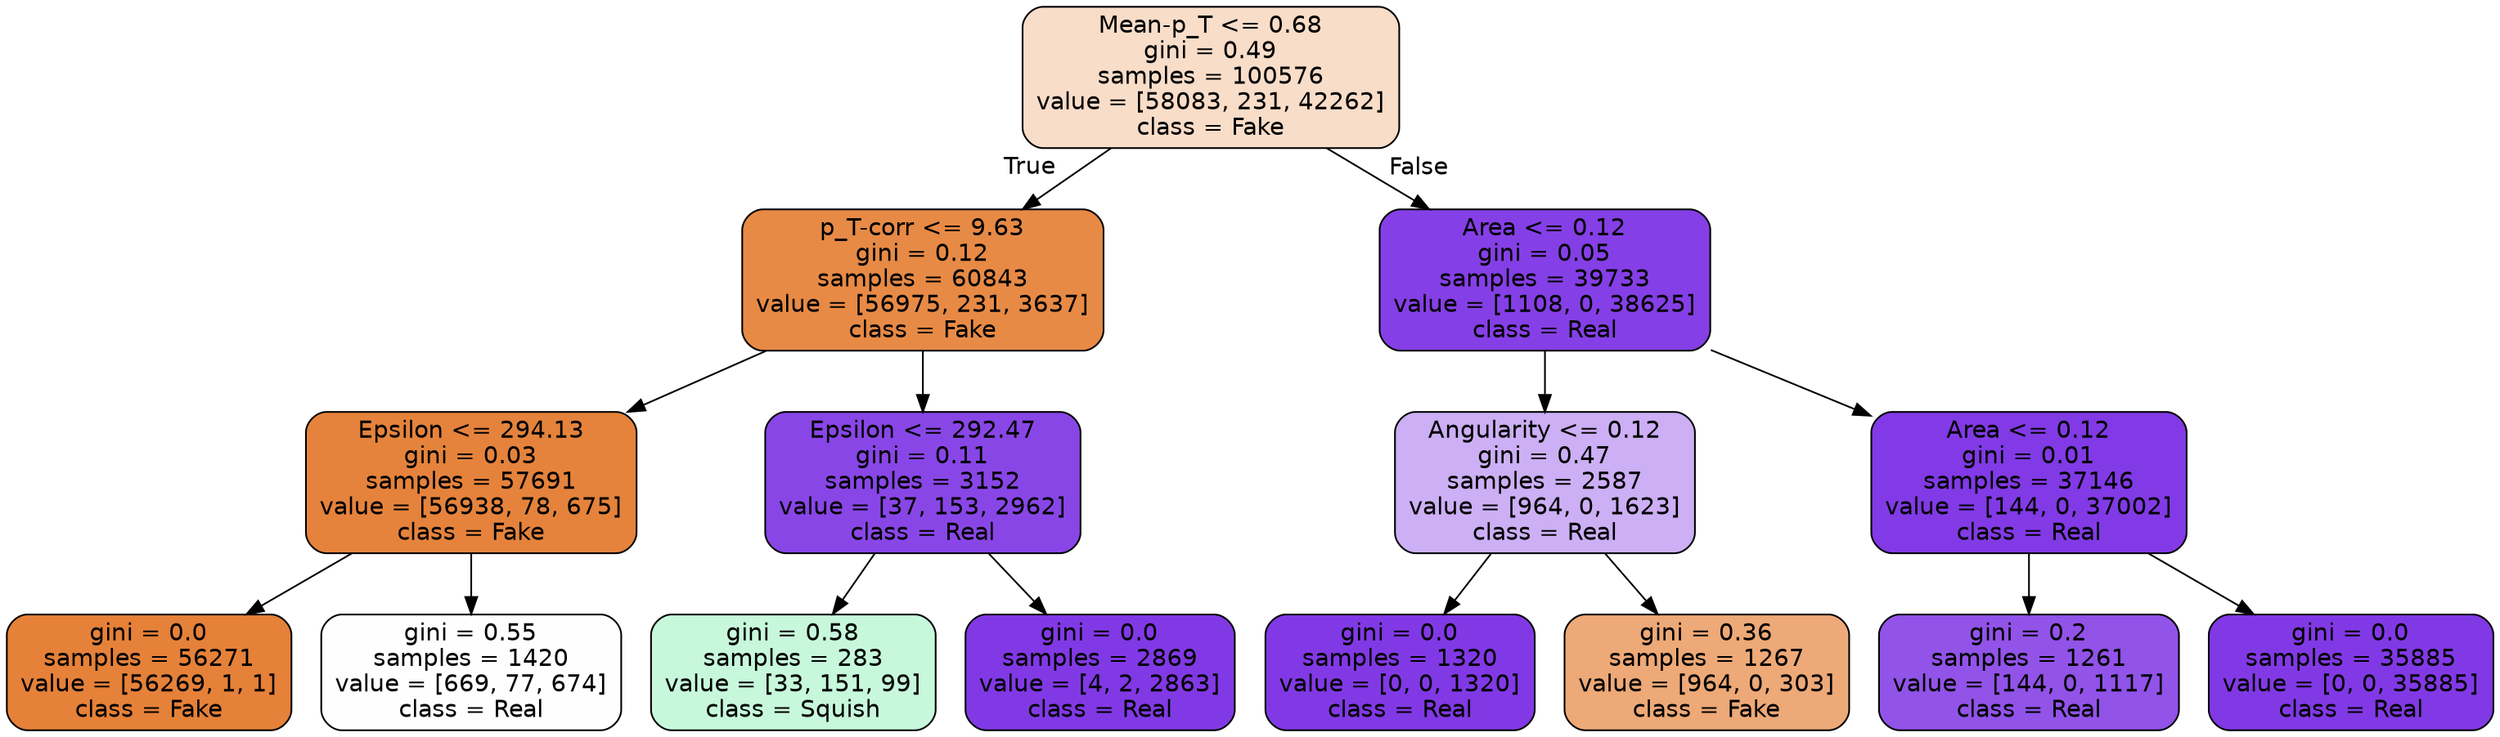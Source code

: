 digraph Tree {
node [shape=box, style="filled, rounded", color="black", fontname=helvetica] ;
edge [fontname=helvetica] ;
0 [label="Mean-p_T <= 0.68\ngini = 0.49\nsamples = 100576\nvalue = [58083, 231, 42262]\nclass = Fake", fillcolor="#f8ddc9"] ;
1 [label="p_T-corr <= 9.63\ngini = 0.12\nsamples = 60843\nvalue = [56975, 231, 3637]\nclass = Fake", fillcolor="#e78a46"] ;
0 -> 1 [labeldistance=2.5, labelangle=45, headlabel="True"] ;
2 [label="Epsilon <= 294.13\ngini = 0.03\nsamples = 57691\nvalue = [56938, 78, 675]\nclass = Fake", fillcolor="#e5833c"] ;
1 -> 2 ;
3 [label="gini = 0.0\nsamples = 56271\nvalue = [56269, 1, 1]\nclass = Fake", fillcolor="#e58139"] ;
2 -> 3 ;
4 [label="gini = 0.55\nsamples = 1420\nvalue = [669, 77, 674]\nclass = Real", fillcolor="#fefeff"] ;
2 -> 4 ;
5 [label="Epsilon <= 292.47\ngini = 0.11\nsamples = 3152\nvalue = [37, 153, 2962]\nclass = Real", fillcolor="#8946e7"] ;
1 -> 5 ;
6 [label="gini = 0.58\nsamples = 283\nvalue = [33, 151, 99]\nclass = Squish", fillcolor="#c7f8db"] ;
5 -> 6 ;
7 [label="gini = 0.0\nsamples = 2869\nvalue = [4, 2, 2863]\nclass = Real", fillcolor="#8139e5"] ;
5 -> 7 ;
8 [label="Area <= 0.12\ngini = 0.05\nsamples = 39733\nvalue = [1108, 0, 38625]\nclass = Real", fillcolor="#853fe6"] ;
0 -> 8 [labeldistance=2.5, labelangle=-45, headlabel="False"] ;
9 [label="Angularity <= 0.12\ngini = 0.47\nsamples = 2587\nvalue = [964, 0, 1623]\nclass = Real", fillcolor="#ccaff4"] ;
8 -> 9 ;
10 [label="gini = 0.0\nsamples = 1320\nvalue = [0, 0, 1320]\nclass = Real", fillcolor="#8139e5"] ;
9 -> 10 ;
11 [label="gini = 0.36\nsamples = 1267\nvalue = [964, 0, 303]\nclass = Fake", fillcolor="#eda977"] ;
9 -> 11 ;
12 [label="Area <= 0.12\ngini = 0.01\nsamples = 37146\nvalue = [144, 0, 37002]\nclass = Real", fillcolor="#813ae5"] ;
8 -> 12 ;
13 [label="gini = 0.2\nsamples = 1261\nvalue = [144, 0, 1117]\nclass = Real", fillcolor="#9153e8"] ;
12 -> 13 ;
14 [label="gini = 0.0\nsamples = 35885\nvalue = [0, 0, 35885]\nclass = Real", fillcolor="#8139e5"] ;
12 -> 14 ;
}